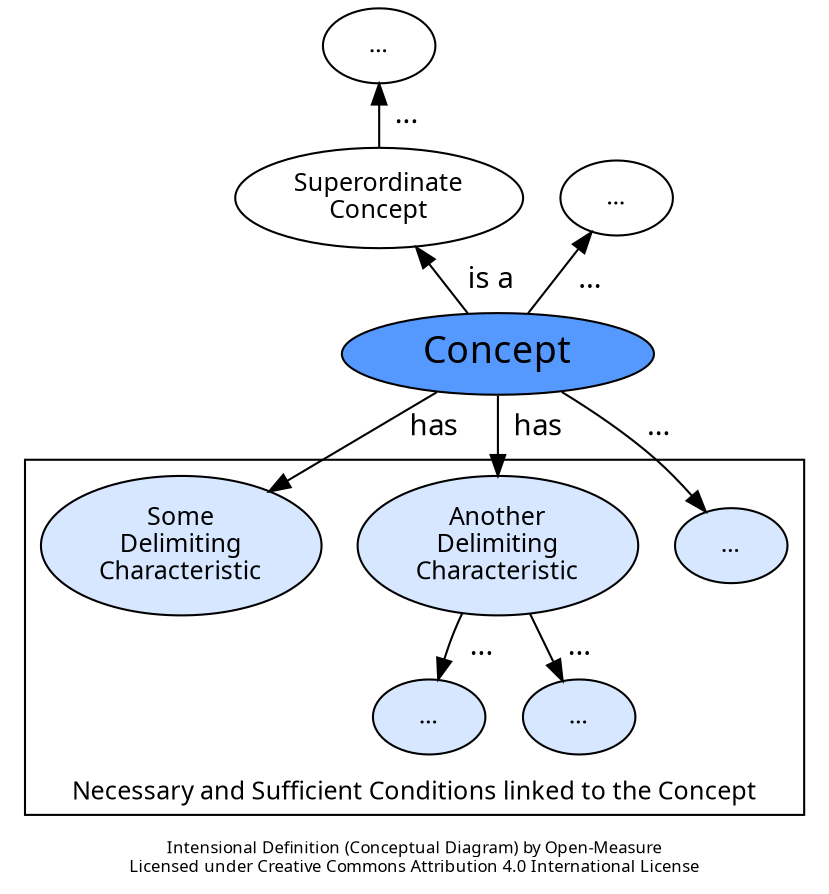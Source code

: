 digraph G {
	rankdir="TB";
	ranksep="0";
	splines="curve";
	newrank=true;
	packmode="clust";
	compound=true;
	fontname="Calibri";
	label="Intensional Definition (Conceptual Diagram) by Open-Measure\nLicensed under Creative Commons Attribution 4.0 International License";
	fontsize=8;
	node[shape="ellipse", fontsize=12, fillcolor="#d6e7ff", style="filled", fontname="Calibri"];
	edge[fontname="Calibri", minlen="1"];

	# Superordinate Concepts
	n_sample_2 -> n_superordinate_concept [weight=10, label="  ...  ", dir="back"];
	n_sample_2 [label="...", fillcolor="#ffffff"];
	n_superordinate_concept -> n_concept [weight=10, label="  is a  ", dir="back"];
	n_superordinate_concept [label="Superordinate\nConcept", fillcolor="#ffffff"];
	n_sample_1 -> n_concept [weight=10, label="  ...  ", dir="back"];
	n_sample_1 [label="...", fillcolor="#ffffff"];

	# Concept
	n_concept [label="  Concept  ", fontsize=18, fillcolor="#5599ff"];
	n_concept -> n_delimiting_characteristic [weight=10, label="  has  "];
	n_concept -> n_another_delimiting_characteristic [weight=10, label="  has  "];
	n_concept -> n_sample_5 [weight=10, label="  ...  "];

	# Delimiting Characteristics
	subgraph cluster_delimiting_characteristics {
		label="Necessary and Sufficient Conditions linked to the Concept";
		color=black;
		fontsize=12;
		labelloc="b";
	n_delimiting_characteristic [label="Some\nDelimiting\nCharacteristic"];
	n_another_delimiting_characteristic [label="Another\nDelimiting\nCharacteristic"];
	n_another_delimiting_characteristic -> n_sample_3 [weight=10, label="  ...  "];
	n_sample_3 [label="..."];
	n_another_delimiting_characteristic -> n_sample_4 [weight=10, label="  ...  "];
	n_sample_4 [label="..."];
	n_sample_5 [label="..."];
	}
}

